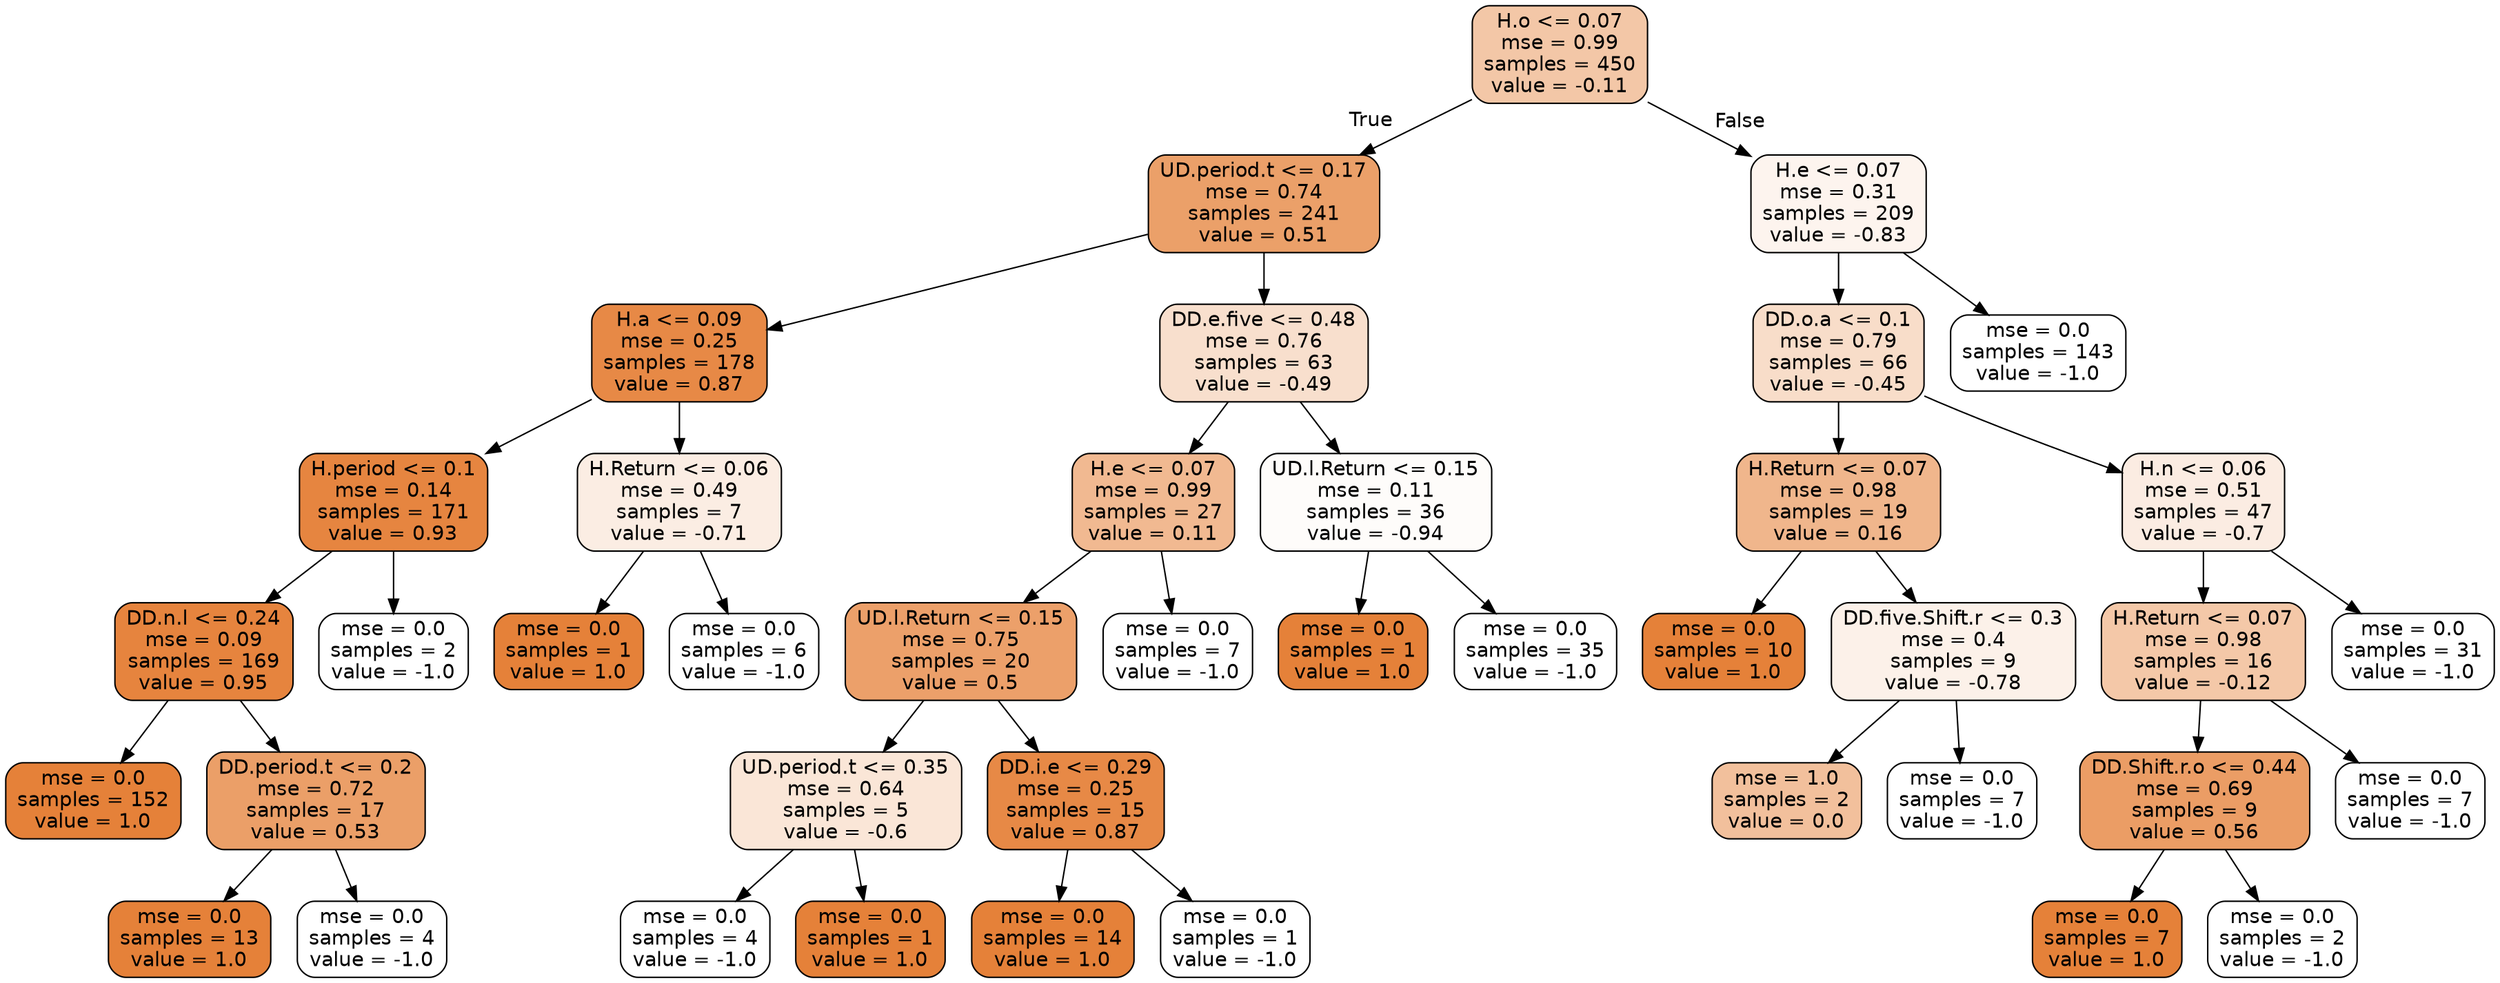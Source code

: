 digraph Tree {
node [shape=box, style="filled, rounded", color="black", fontname=helvetica] ;
edge [fontname=helvetica] ;
0 [label="H.o <= 0.07\nmse = 0.99\nsamples = 450\nvalue = -0.11", fillcolor="#f3c7a7"] ;
1 [label="UD.period.t <= 0.17\nmse = 0.74\nsamples = 241\nvalue = 0.51", fillcolor="#eba069"] ;
0 -> 1 [labeldistance=2.5, labelangle=45, headlabel="True"] ;
2 [label="H.a <= 0.09\nmse = 0.25\nsamples = 178\nvalue = 0.87", fillcolor="#e78946"] ;
1 -> 2 ;
3 [label="H.period <= 0.1\nmse = 0.14\nsamples = 171\nvalue = 0.93", fillcolor="#e68540"] ;
2 -> 3 ;
4 [label="DD.n.l <= 0.24\nmse = 0.09\nsamples = 169\nvalue = 0.95", fillcolor="#e6843e"] ;
3 -> 4 ;
5 [label="mse = 0.0\nsamples = 152\nvalue = 1.0", fillcolor="#e58139"] ;
4 -> 5 ;
6 [label="DD.period.t <= 0.2\nmse = 0.72\nsamples = 17\nvalue = 0.53", fillcolor="#eb9f68"] ;
4 -> 6 ;
7 [label="mse = 0.0\nsamples = 13\nvalue = 1.0", fillcolor="#e58139"] ;
6 -> 7 ;
8 [label="mse = 0.0\nsamples = 4\nvalue = -1.0", fillcolor="#ffffff"] ;
6 -> 8 ;
9 [label="mse = 0.0\nsamples = 2\nvalue = -1.0", fillcolor="#ffffff"] ;
3 -> 9 ;
10 [label="H.Return <= 0.06\nmse = 0.49\nsamples = 7\nvalue = -0.71", fillcolor="#fbede3"] ;
2 -> 10 ;
11 [label="mse = 0.0\nsamples = 1\nvalue = 1.0", fillcolor="#e58139"] ;
10 -> 11 ;
12 [label="mse = 0.0\nsamples = 6\nvalue = -1.0", fillcolor="#ffffff"] ;
10 -> 12 ;
13 [label="DD.e.five <= 0.48\nmse = 0.76\nsamples = 63\nvalue = -0.49", fillcolor="#f8dfcd"] ;
1 -> 13 ;
14 [label="H.e <= 0.07\nmse = 0.99\nsamples = 27\nvalue = 0.11", fillcolor="#f1b991"] ;
13 -> 14 ;
15 [label="UD.l.Return <= 0.15\nmse = 0.75\nsamples = 20\nvalue = 0.5", fillcolor="#eca06a"] ;
14 -> 15 ;
16 [label="UD.period.t <= 0.35\nmse = 0.64\nsamples = 5\nvalue = -0.6", fillcolor="#fae6d7"] ;
15 -> 16 ;
17 [label="mse = 0.0\nsamples = 4\nvalue = -1.0", fillcolor="#ffffff"] ;
16 -> 17 ;
18 [label="mse = 0.0\nsamples = 1\nvalue = 1.0", fillcolor="#e58139"] ;
16 -> 18 ;
19 [label="DD.i.e <= 0.29\nmse = 0.25\nsamples = 15\nvalue = 0.87", fillcolor="#e78946"] ;
15 -> 19 ;
20 [label="mse = 0.0\nsamples = 14\nvalue = 1.0", fillcolor="#e58139"] ;
19 -> 20 ;
21 [label="mse = 0.0\nsamples = 1\nvalue = -1.0", fillcolor="#ffffff"] ;
19 -> 21 ;
22 [label="mse = 0.0\nsamples = 7\nvalue = -1.0", fillcolor="#ffffff"] ;
14 -> 22 ;
23 [label="UD.l.Return <= 0.15\nmse = 0.11\nsamples = 36\nvalue = -0.94", fillcolor="#fefcfa"] ;
13 -> 23 ;
24 [label="mse = 0.0\nsamples = 1\nvalue = 1.0", fillcolor="#e58139"] ;
23 -> 24 ;
25 [label="mse = 0.0\nsamples = 35\nvalue = -1.0", fillcolor="#ffffff"] ;
23 -> 25 ;
26 [label="H.e <= 0.07\nmse = 0.31\nsamples = 209\nvalue = -0.83", fillcolor="#fdf4ee"] ;
0 -> 26 [labeldistance=2.5, labelangle=-45, headlabel="False"] ;
27 [label="DD.o.a <= 0.1\nmse = 0.79\nsamples = 66\nvalue = -0.45", fillcolor="#f8ddc9"] ;
26 -> 27 ;
28 [label="H.Return <= 0.07\nmse = 0.98\nsamples = 19\nvalue = 0.16", fillcolor="#f0b68c"] ;
27 -> 28 ;
29 [label="mse = 0.0\nsamples = 10\nvalue = 1.0", fillcolor="#e58139"] ;
28 -> 29 ;
30 [label="DD.five.Shift.r <= 0.3\nmse = 0.4\nsamples = 9\nvalue = -0.78", fillcolor="#fcf1e9"] ;
28 -> 30 ;
31 [label="mse = 1.0\nsamples = 2\nvalue = 0.0", fillcolor="#f2c09c"] ;
30 -> 31 ;
32 [label="mse = 0.0\nsamples = 7\nvalue = -1.0", fillcolor="#ffffff"] ;
30 -> 32 ;
33 [label="H.n <= 0.06\nmse = 0.51\nsamples = 47\nvalue = -0.7", fillcolor="#fbece2"] ;
27 -> 33 ;
34 [label="H.Return <= 0.07\nmse = 0.98\nsamples = 16\nvalue = -0.12", fillcolor="#f4c8a8"] ;
33 -> 34 ;
35 [label="DD.Shift.r.o <= 0.44\nmse = 0.69\nsamples = 9\nvalue = 0.56", fillcolor="#eb9d65"] ;
34 -> 35 ;
36 [label="mse = 0.0\nsamples = 7\nvalue = 1.0", fillcolor="#e58139"] ;
35 -> 36 ;
37 [label="mse = 0.0\nsamples = 2\nvalue = -1.0", fillcolor="#ffffff"] ;
35 -> 37 ;
38 [label="mse = 0.0\nsamples = 7\nvalue = -1.0", fillcolor="#ffffff"] ;
34 -> 38 ;
39 [label="mse = 0.0\nsamples = 31\nvalue = -1.0", fillcolor="#ffffff"] ;
33 -> 39 ;
40 [label="mse = 0.0\nsamples = 143\nvalue = -1.0", fillcolor="#ffffff"] ;
26 -> 40 ;
}